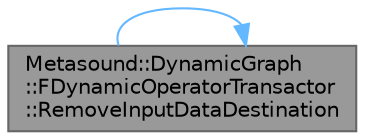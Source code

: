 digraph "Metasound::DynamicGraph::FDynamicOperatorTransactor::RemoveInputDataDestination"
{
 // INTERACTIVE_SVG=YES
 // LATEX_PDF_SIZE
  bgcolor="transparent";
  edge [fontname=Helvetica,fontsize=10,labelfontname=Helvetica,labelfontsize=10];
  node [fontname=Helvetica,fontsize=10,shape=box,height=0.2,width=0.4];
  rankdir="LR";
  Node1 [id="Node000001",label="Metasound::DynamicGraph\l::FDynamicOperatorTransactor\l::RemoveInputDataDestination",height=0.2,width=0.4,color="gray40", fillcolor="grey60", style="filled", fontcolor="black",tooltip="Remove an exposed input from the graph."];
  Node1 -> Node1 [id="edge1_Node000001_Node000001",color="steelblue1",style="solid",tooltip=" "];
}
